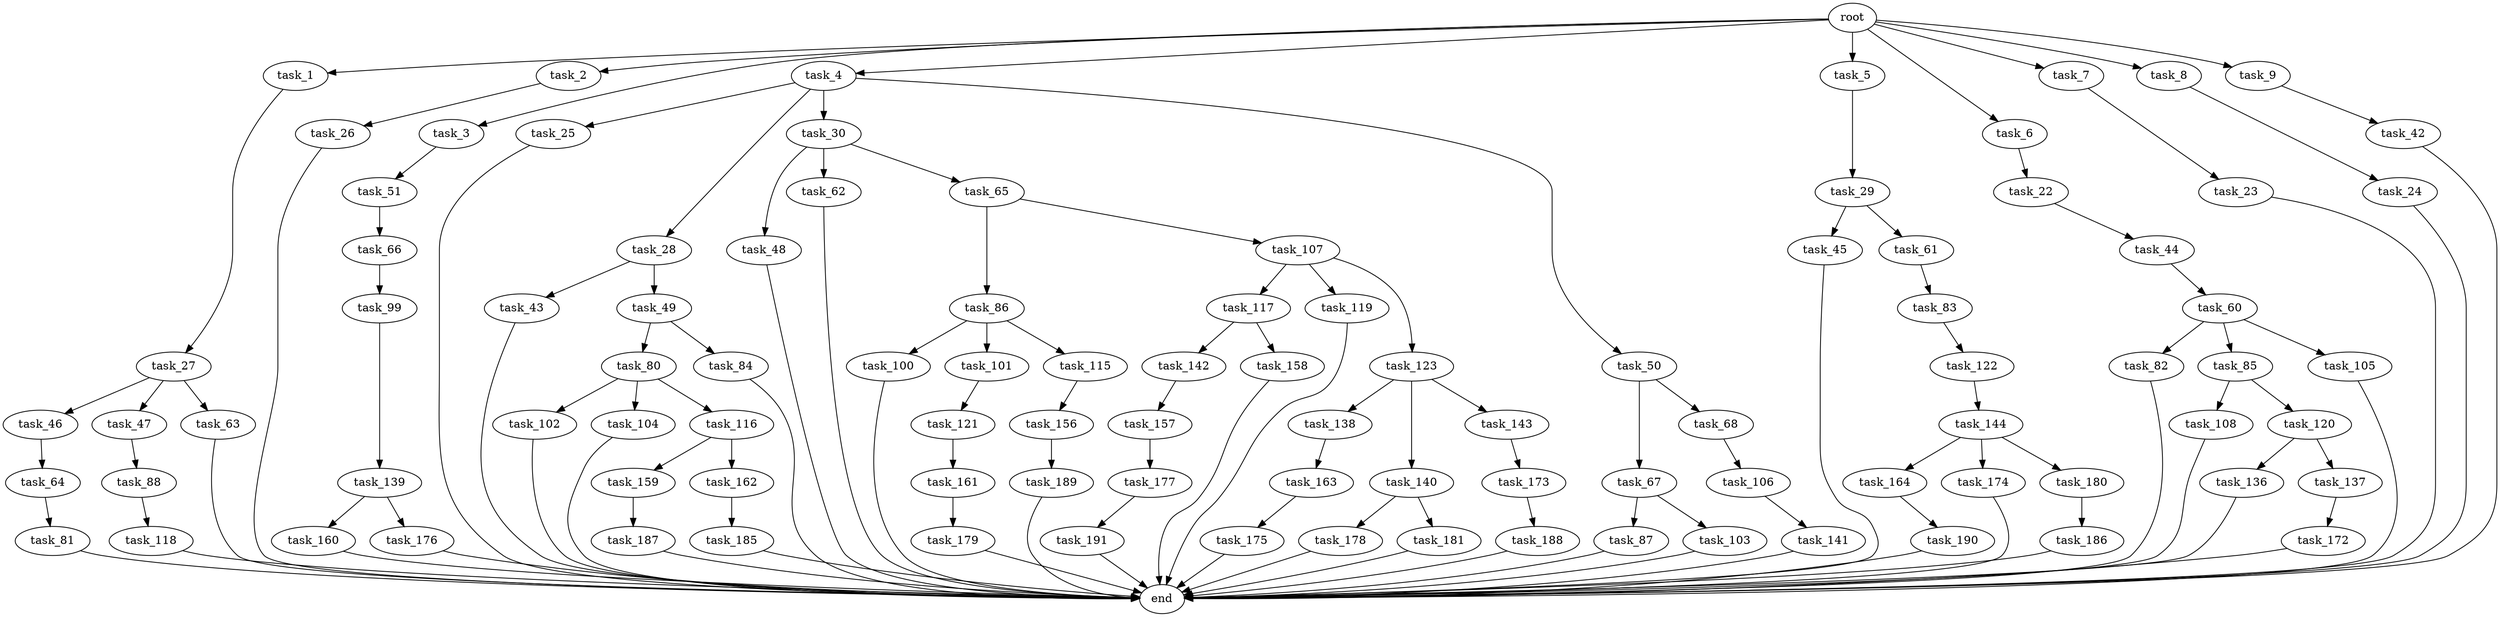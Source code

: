 digraph G {
  root [size="0.000000"];
  task_1 [size="2.048000"];
  task_2 [size="2.048000"];
  task_3 [size="2.048000"];
  task_4 [size="2.048000"];
  task_5 [size="2.048000"];
  task_6 [size="2.048000"];
  task_7 [size="2.048000"];
  task_8 [size="2.048000"];
  task_9 [size="2.048000"];
  task_22 [size="154618822.656000"];
  task_23 [size="1391569403.904000"];
  task_24 [size="1391569403.904000"];
  task_25 [size="1391569403.904000"];
  task_26 [size="1717986918.400000"];
  task_27 [size="274877906.944000"];
  task_28 [size="1391569403.904000"];
  task_29 [size="154618822.656000"];
  task_30 [size="1391569403.904000"];
  task_42 [size="429496729.600000"];
  task_43 [size="68719476.736000"];
  task_44 [size="618475290.624000"];
  task_45 [size="618475290.624000"];
  task_46 [size="429496729.600000"];
  task_47 [size="429496729.600000"];
  task_48 [size="1391569403.904000"];
  task_49 [size="68719476.736000"];
  task_50 [size="1391569403.904000"];
  task_51 [size="1099511627.776000"];
  task_60 [size="1099511627.776000"];
  task_61 [size="618475290.624000"];
  task_62 [size="1391569403.904000"];
  task_63 [size="429496729.600000"];
  task_64 [size="1099511627.776000"];
  task_65 [size="1391569403.904000"];
  task_66 [size="154618822.656000"];
  task_67 [size="1391569403.904000"];
  task_68 [size="1391569403.904000"];
  task_80 [size="618475290.624000"];
  task_81 [size="1099511627.776000"];
  task_82 [size="1099511627.776000"];
  task_83 [size="618475290.624000"];
  task_84 [size="618475290.624000"];
  task_85 [size="1099511627.776000"];
  task_86 [size="274877906.944000"];
  task_87 [size="274877906.944000"];
  task_88 [size="68719476.736000"];
  task_99 [size="1717986918.400000"];
  task_100 [size="429496729.600000"];
  task_101 [size="429496729.600000"];
  task_102 [size="68719476.736000"];
  task_103 [size="274877906.944000"];
  task_104 [size="68719476.736000"];
  task_105 [size="1099511627.776000"];
  task_106 [size="154618822.656000"];
  task_107 [size="274877906.944000"];
  task_108 [size="154618822.656000"];
  task_115 [size="429496729.600000"];
  task_116 [size="68719476.736000"];
  task_117 [size="154618822.656000"];
  task_118 [size="154618822.656000"];
  task_119 [size="154618822.656000"];
  task_120 [size="154618822.656000"];
  task_121 [size="68719476.736000"];
  task_122 [size="429496729.600000"];
  task_123 [size="154618822.656000"];
  task_136 [size="1099511627.776000"];
  task_137 [size="1099511627.776000"];
  task_138 [size="1717986918.400000"];
  task_139 [size="68719476.736000"];
  task_140 [size="1717986918.400000"];
  task_141 [size="1099511627.776000"];
  task_142 [size="68719476.736000"];
  task_143 [size="1717986918.400000"];
  task_144 [size="841813590.016000"];
  task_156 [size="841813590.016000"];
  task_157 [size="618475290.624000"];
  task_158 [size="68719476.736000"];
  task_159 [size="1717986918.400000"];
  task_160 [size="1717986918.400000"];
  task_161 [size="1391569403.904000"];
  task_162 [size="1717986918.400000"];
  task_163 [size="1717986918.400000"];
  task_164 [size="1099511627.776000"];
  task_172 [size="68719476.736000"];
  task_173 [size="618475290.624000"];
  task_174 [size="1099511627.776000"];
  task_175 [size="154618822.656000"];
  task_176 [size="1717986918.400000"];
  task_177 [size="1717986918.400000"];
  task_178 [size="274877906.944000"];
  task_179 [size="1717986918.400000"];
  task_180 [size="1099511627.776000"];
  task_181 [size="274877906.944000"];
  task_185 [size="841813590.016000"];
  task_186 [size="1099511627.776000"];
  task_187 [size="1717986918.400000"];
  task_188 [size="841813590.016000"];
  task_189 [size="429496729.600000"];
  task_190 [size="1391569403.904000"];
  task_191 [size="841813590.016000"];
  end [size="0.000000"];

  root -> task_1 [size="1.000000"];
  root -> task_2 [size="1.000000"];
  root -> task_3 [size="1.000000"];
  root -> task_4 [size="1.000000"];
  root -> task_5 [size="1.000000"];
  root -> task_6 [size="1.000000"];
  root -> task_7 [size="1.000000"];
  root -> task_8 [size="1.000000"];
  root -> task_9 [size="1.000000"];
  task_1 -> task_27 [size="134217728.000000"];
  task_2 -> task_26 [size="838860800.000000"];
  task_3 -> task_51 [size="536870912.000000"];
  task_4 -> task_25 [size="679477248.000000"];
  task_4 -> task_28 [size="679477248.000000"];
  task_4 -> task_30 [size="679477248.000000"];
  task_4 -> task_50 [size="679477248.000000"];
  task_5 -> task_29 [size="75497472.000000"];
  task_6 -> task_22 [size="75497472.000000"];
  task_7 -> task_23 [size="679477248.000000"];
  task_8 -> task_24 [size="679477248.000000"];
  task_9 -> task_42 [size="209715200.000000"];
  task_22 -> task_44 [size="301989888.000000"];
  task_23 -> end [size="1.000000"];
  task_24 -> end [size="1.000000"];
  task_25 -> end [size="1.000000"];
  task_26 -> end [size="1.000000"];
  task_27 -> task_46 [size="209715200.000000"];
  task_27 -> task_47 [size="209715200.000000"];
  task_27 -> task_63 [size="209715200.000000"];
  task_28 -> task_43 [size="33554432.000000"];
  task_28 -> task_49 [size="33554432.000000"];
  task_29 -> task_45 [size="301989888.000000"];
  task_29 -> task_61 [size="301989888.000000"];
  task_30 -> task_48 [size="679477248.000000"];
  task_30 -> task_62 [size="679477248.000000"];
  task_30 -> task_65 [size="679477248.000000"];
  task_42 -> end [size="1.000000"];
  task_43 -> end [size="1.000000"];
  task_44 -> task_60 [size="536870912.000000"];
  task_45 -> end [size="1.000000"];
  task_46 -> task_64 [size="536870912.000000"];
  task_47 -> task_88 [size="33554432.000000"];
  task_48 -> end [size="1.000000"];
  task_49 -> task_80 [size="301989888.000000"];
  task_49 -> task_84 [size="301989888.000000"];
  task_50 -> task_67 [size="679477248.000000"];
  task_50 -> task_68 [size="679477248.000000"];
  task_51 -> task_66 [size="75497472.000000"];
  task_60 -> task_82 [size="536870912.000000"];
  task_60 -> task_85 [size="536870912.000000"];
  task_60 -> task_105 [size="536870912.000000"];
  task_61 -> task_83 [size="301989888.000000"];
  task_62 -> end [size="1.000000"];
  task_63 -> end [size="1.000000"];
  task_64 -> task_81 [size="536870912.000000"];
  task_65 -> task_86 [size="134217728.000000"];
  task_65 -> task_107 [size="134217728.000000"];
  task_66 -> task_99 [size="838860800.000000"];
  task_67 -> task_87 [size="134217728.000000"];
  task_67 -> task_103 [size="134217728.000000"];
  task_68 -> task_106 [size="75497472.000000"];
  task_80 -> task_102 [size="33554432.000000"];
  task_80 -> task_104 [size="33554432.000000"];
  task_80 -> task_116 [size="33554432.000000"];
  task_81 -> end [size="1.000000"];
  task_82 -> end [size="1.000000"];
  task_83 -> task_122 [size="209715200.000000"];
  task_84 -> end [size="1.000000"];
  task_85 -> task_108 [size="75497472.000000"];
  task_85 -> task_120 [size="75497472.000000"];
  task_86 -> task_100 [size="209715200.000000"];
  task_86 -> task_101 [size="209715200.000000"];
  task_86 -> task_115 [size="209715200.000000"];
  task_87 -> end [size="1.000000"];
  task_88 -> task_118 [size="75497472.000000"];
  task_99 -> task_139 [size="33554432.000000"];
  task_100 -> end [size="1.000000"];
  task_101 -> task_121 [size="33554432.000000"];
  task_102 -> end [size="1.000000"];
  task_103 -> end [size="1.000000"];
  task_104 -> end [size="1.000000"];
  task_105 -> end [size="1.000000"];
  task_106 -> task_141 [size="536870912.000000"];
  task_107 -> task_117 [size="75497472.000000"];
  task_107 -> task_119 [size="75497472.000000"];
  task_107 -> task_123 [size="75497472.000000"];
  task_108 -> end [size="1.000000"];
  task_115 -> task_156 [size="411041792.000000"];
  task_116 -> task_159 [size="838860800.000000"];
  task_116 -> task_162 [size="838860800.000000"];
  task_117 -> task_142 [size="33554432.000000"];
  task_117 -> task_158 [size="33554432.000000"];
  task_118 -> end [size="1.000000"];
  task_119 -> end [size="1.000000"];
  task_120 -> task_136 [size="536870912.000000"];
  task_120 -> task_137 [size="536870912.000000"];
  task_121 -> task_161 [size="679477248.000000"];
  task_122 -> task_144 [size="411041792.000000"];
  task_123 -> task_138 [size="838860800.000000"];
  task_123 -> task_140 [size="838860800.000000"];
  task_123 -> task_143 [size="838860800.000000"];
  task_136 -> end [size="1.000000"];
  task_137 -> task_172 [size="33554432.000000"];
  task_138 -> task_163 [size="838860800.000000"];
  task_139 -> task_160 [size="838860800.000000"];
  task_139 -> task_176 [size="838860800.000000"];
  task_140 -> task_178 [size="134217728.000000"];
  task_140 -> task_181 [size="134217728.000000"];
  task_141 -> end [size="1.000000"];
  task_142 -> task_157 [size="301989888.000000"];
  task_143 -> task_173 [size="301989888.000000"];
  task_144 -> task_164 [size="536870912.000000"];
  task_144 -> task_174 [size="536870912.000000"];
  task_144 -> task_180 [size="536870912.000000"];
  task_156 -> task_189 [size="209715200.000000"];
  task_157 -> task_177 [size="838860800.000000"];
  task_158 -> end [size="1.000000"];
  task_159 -> task_187 [size="838860800.000000"];
  task_160 -> end [size="1.000000"];
  task_161 -> task_179 [size="838860800.000000"];
  task_162 -> task_185 [size="411041792.000000"];
  task_163 -> task_175 [size="75497472.000000"];
  task_164 -> task_190 [size="679477248.000000"];
  task_172 -> end [size="1.000000"];
  task_173 -> task_188 [size="411041792.000000"];
  task_174 -> end [size="1.000000"];
  task_175 -> end [size="1.000000"];
  task_176 -> end [size="1.000000"];
  task_177 -> task_191 [size="411041792.000000"];
  task_178 -> end [size="1.000000"];
  task_179 -> end [size="1.000000"];
  task_180 -> task_186 [size="536870912.000000"];
  task_181 -> end [size="1.000000"];
  task_185 -> end [size="1.000000"];
  task_186 -> end [size="1.000000"];
  task_187 -> end [size="1.000000"];
  task_188 -> end [size="1.000000"];
  task_189 -> end [size="1.000000"];
  task_190 -> end [size="1.000000"];
  task_191 -> end [size="1.000000"];
}

